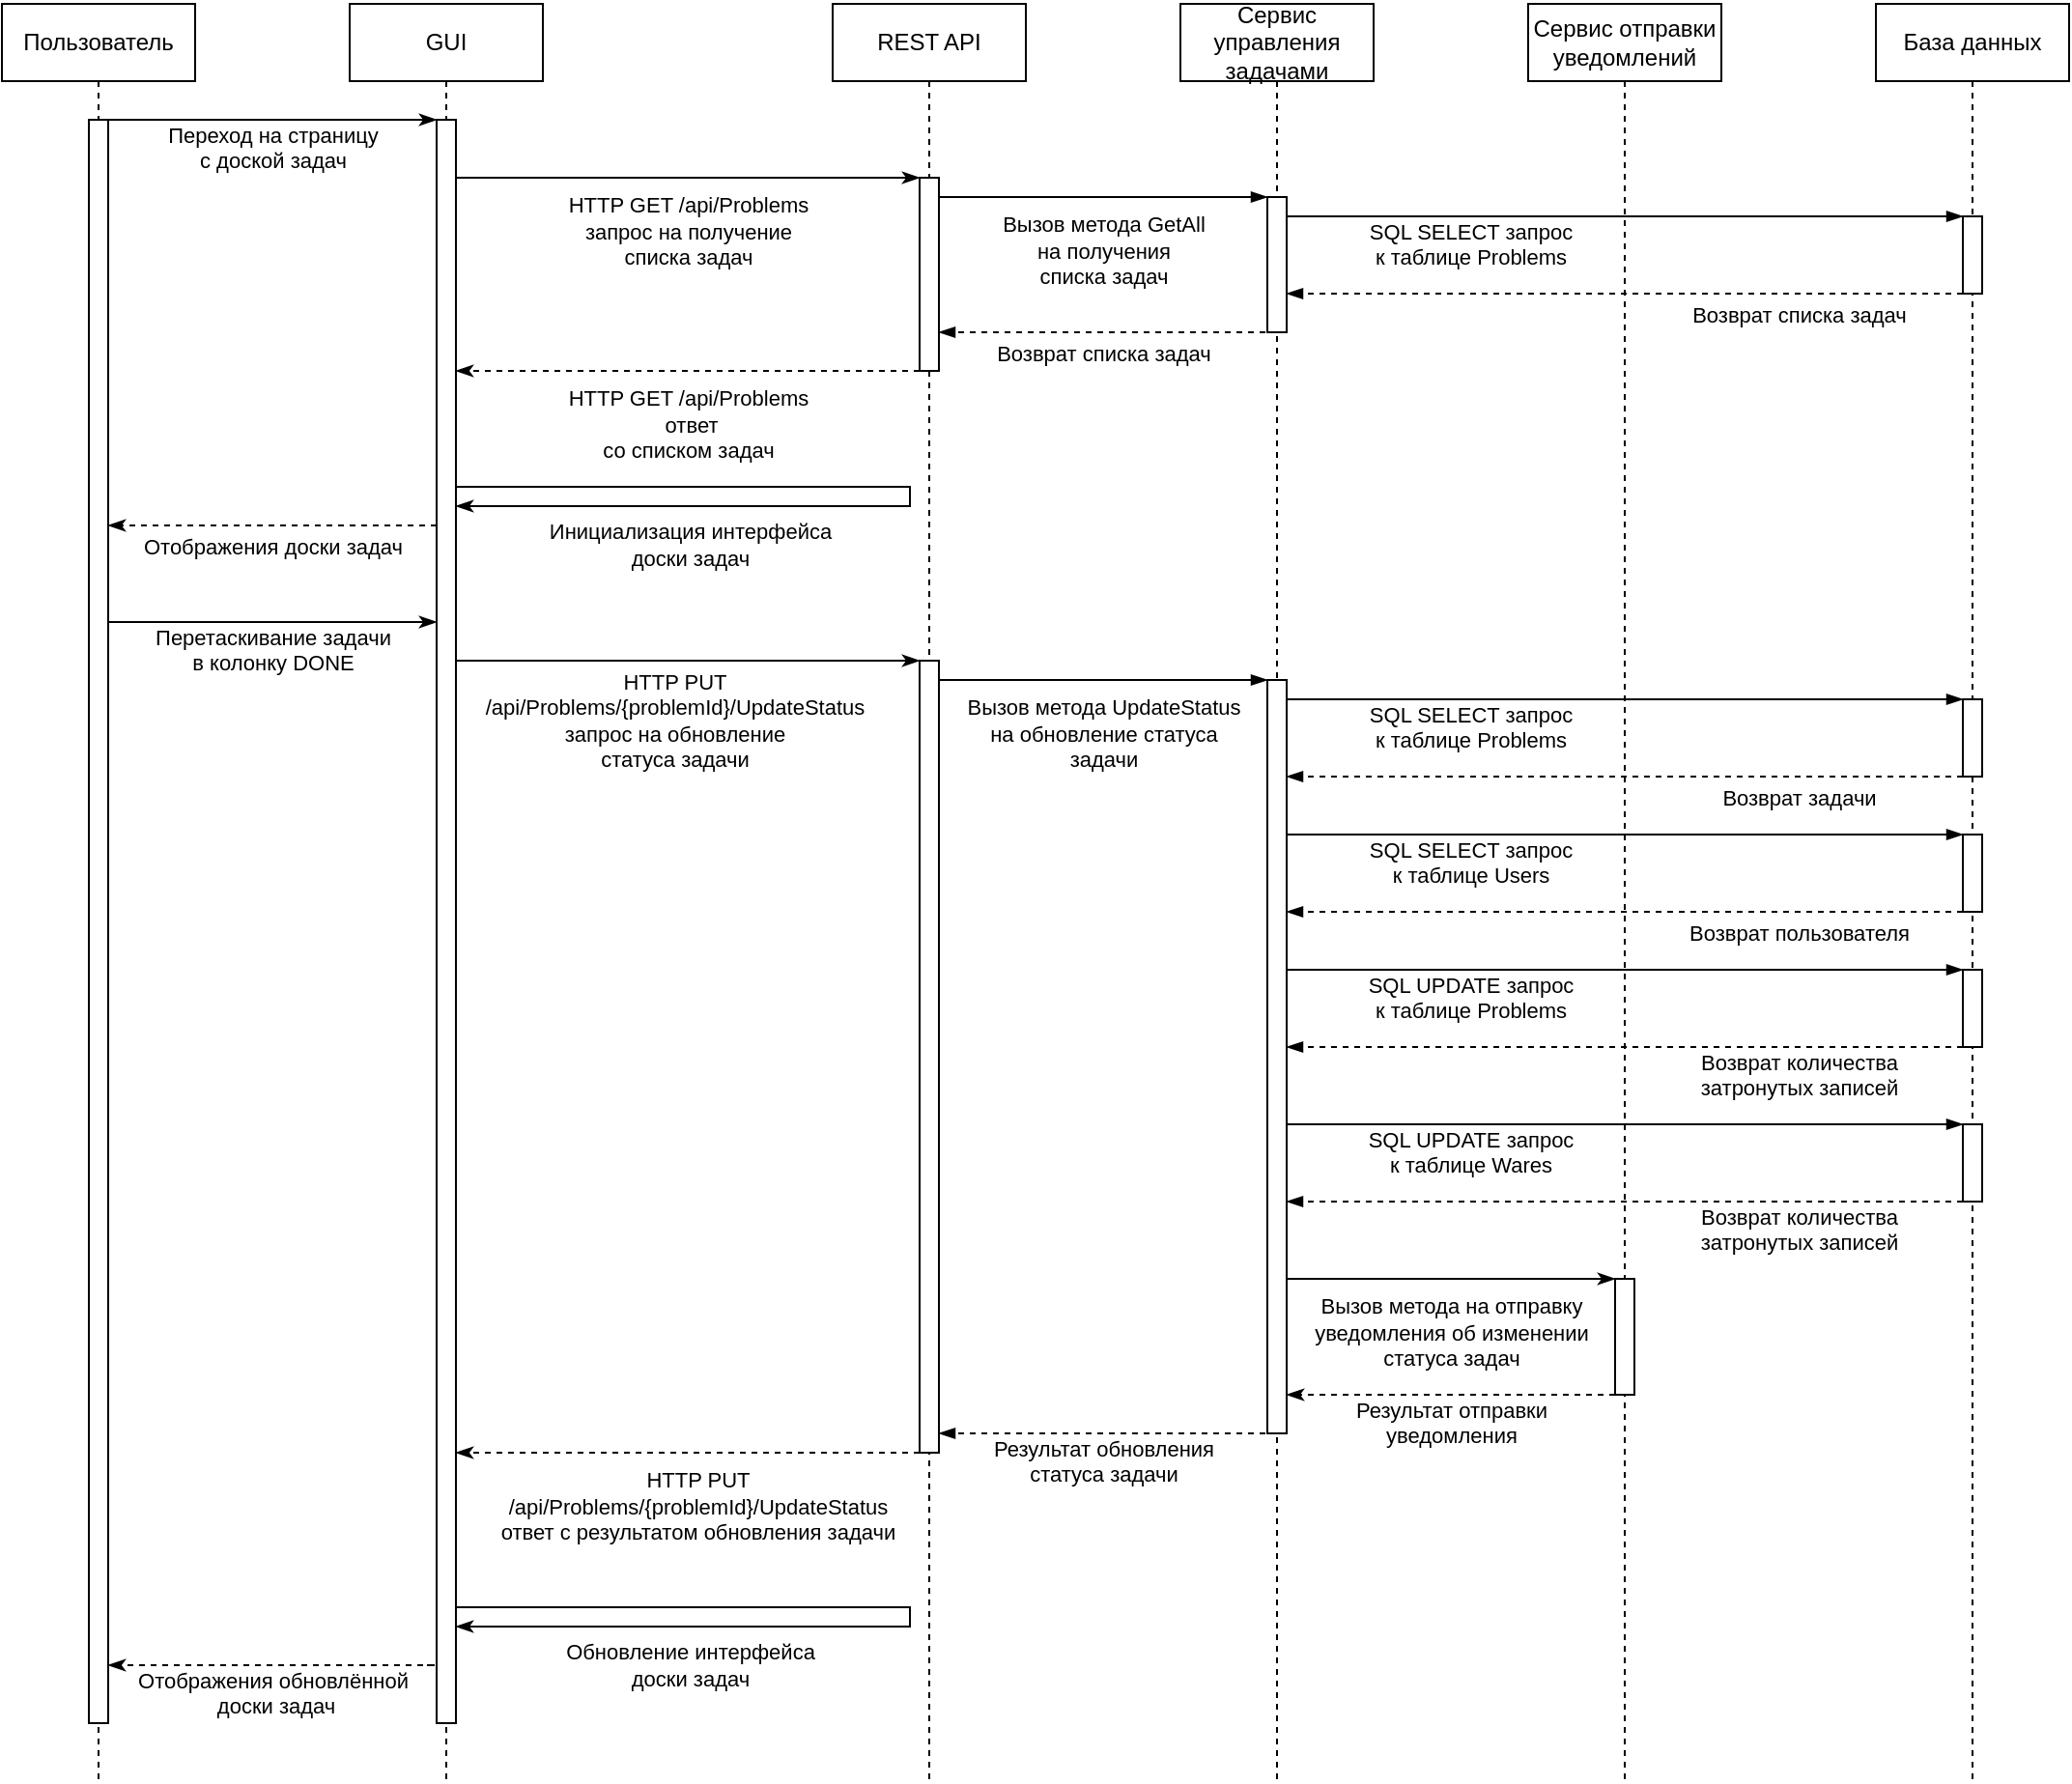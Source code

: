 <mxfile version="21.3.2" type="device">
  <diagram name="Страница 1" id="DM5A7a2sBH60GUnruqmK">
    <mxGraphModel dx="1644" dy="917" grid="0" gridSize="10" guides="1" tooltips="1" connect="1" arrows="1" fold="1" page="0" pageScale="1" pageWidth="1400" pageHeight="850" math="0" shadow="0">
      <root>
        <mxCell id="0" />
        <mxCell id="1" parent="0" />
        <mxCell id="uNYKcoVuDFgx-AQFCIqF-9" value="Пользователь" style="shape=umlLifeline;perimeter=lifelinePerimeter;whiteSpace=wrap;html=1;container=1;dropTarget=0;collapsible=0;recursiveResize=0;outlineConnect=0;portConstraint=eastwest;newEdgeStyle={&quot;edgeStyle&quot;:&quot;elbowEdgeStyle&quot;,&quot;elbow&quot;:&quot;vertical&quot;,&quot;curved&quot;:0,&quot;rounded&quot;:0};" parent="1" vertex="1">
          <mxGeometry x="190" y="160" width="100" height="920" as="geometry" />
        </mxCell>
        <mxCell id="uNYKcoVuDFgx-AQFCIqF-14" value="" style="html=1;points=[];perimeter=orthogonalPerimeter;outlineConnect=0;targetShapes=umlLifeline;portConstraint=eastwest;newEdgeStyle={&quot;edgeStyle&quot;:&quot;elbowEdgeStyle&quot;,&quot;elbow&quot;:&quot;vertical&quot;,&quot;curved&quot;:0,&quot;rounded&quot;:0};" parent="uNYKcoVuDFgx-AQFCIqF-9" vertex="1">
          <mxGeometry x="45" y="60" width="10" height="830" as="geometry" />
        </mxCell>
        <mxCell id="uNYKcoVuDFgx-AQFCIqF-10" value="GUI" style="shape=umlLifeline;perimeter=lifelinePerimeter;whiteSpace=wrap;html=1;container=1;dropTarget=0;collapsible=0;recursiveResize=0;outlineConnect=0;portConstraint=eastwest;newEdgeStyle={&quot;edgeStyle&quot;:&quot;elbowEdgeStyle&quot;,&quot;elbow&quot;:&quot;vertical&quot;,&quot;curved&quot;:0,&quot;rounded&quot;:0};" parent="1" vertex="1">
          <mxGeometry x="370" y="160" width="100" height="920" as="geometry" />
        </mxCell>
        <mxCell id="uNYKcoVuDFgx-AQFCIqF-15" value="" style="html=1;points=[];perimeter=orthogonalPerimeter;outlineConnect=0;targetShapes=umlLifeline;portConstraint=eastwest;newEdgeStyle={&quot;edgeStyle&quot;:&quot;elbowEdgeStyle&quot;,&quot;elbow&quot;:&quot;vertical&quot;,&quot;curved&quot;:0,&quot;rounded&quot;:0};" parent="uNYKcoVuDFgx-AQFCIqF-10" vertex="1">
          <mxGeometry x="45" y="60" width="10" height="830" as="geometry" />
        </mxCell>
        <mxCell id="uNYKcoVuDFgx-AQFCIqF-28" value="Инициализация интерфейса&lt;br&gt;доски задач" style="html=1;align=center;spacingLeft=2;endArrow=classicThin;rounded=0;edgeStyle=orthogonalEdgeStyle;curved=0;rounded=0;endFill=1;" parent="uNYKcoVuDFgx-AQFCIqF-10" source="uNYKcoVuDFgx-AQFCIqF-15" target="uNYKcoVuDFgx-AQFCIqF-15" edge="1">
          <mxGeometry x="0.5" y="20" relative="1" as="geometry">
            <mxPoint x="60" y="250" as="sourcePoint" />
            <Array as="points">
              <mxPoint x="290" y="250" />
              <mxPoint x="290" y="260" />
            </Array>
            <mxPoint x="70" y="280" as="targetPoint" />
            <mxPoint as="offset" />
          </mxGeometry>
        </mxCell>
        <mxCell id="OOK6wu0mRHpL1KG_avXk-13" value="Обновление интерфейса&lt;br&gt;доски задач" style="html=1;align=center;spacingLeft=2;endArrow=classicThin;rounded=0;edgeStyle=orthogonalEdgeStyle;curved=0;rounded=0;endFill=1;" edge="1" parent="uNYKcoVuDFgx-AQFCIqF-10" source="uNYKcoVuDFgx-AQFCIqF-15" target="uNYKcoVuDFgx-AQFCIqF-15">
          <mxGeometry x="0.5" y="20" relative="1" as="geometry">
            <mxPoint x="60" y="830" as="sourcePoint" />
            <Array as="points">
              <mxPoint x="290" y="830" />
              <mxPoint x="290" y="840" />
            </Array>
            <mxPoint x="60" y="840" as="targetPoint" />
            <mxPoint as="offset" />
          </mxGeometry>
        </mxCell>
        <mxCell id="uNYKcoVuDFgx-AQFCIqF-11" value="REST API" style="shape=umlLifeline;perimeter=lifelinePerimeter;whiteSpace=wrap;html=1;container=1;dropTarget=0;collapsible=0;recursiveResize=0;outlineConnect=0;portConstraint=eastwest;newEdgeStyle={&quot;edgeStyle&quot;:&quot;elbowEdgeStyle&quot;,&quot;elbow&quot;:&quot;vertical&quot;,&quot;curved&quot;:0,&quot;rounded&quot;:0};" parent="1" vertex="1">
          <mxGeometry x="620" y="160" width="100" height="920" as="geometry" />
        </mxCell>
        <mxCell id="uNYKcoVuDFgx-AQFCIqF-17" value="" style="html=1;points=[];perimeter=orthogonalPerimeter;outlineConnect=0;targetShapes=umlLifeline;portConstraint=eastwest;newEdgeStyle={&quot;edgeStyle&quot;:&quot;elbowEdgeStyle&quot;,&quot;elbow&quot;:&quot;vertical&quot;,&quot;curved&quot;:0,&quot;rounded&quot;:0};" parent="uNYKcoVuDFgx-AQFCIqF-11" vertex="1">
          <mxGeometry x="45" y="90" width="10" height="100" as="geometry" />
        </mxCell>
        <mxCell id="uNYKcoVuDFgx-AQFCIqF-32" value="" style="html=1;points=[];perimeter=orthogonalPerimeter;outlineConnect=0;targetShapes=umlLifeline;portConstraint=eastwest;newEdgeStyle={&quot;edgeStyle&quot;:&quot;elbowEdgeStyle&quot;,&quot;elbow&quot;:&quot;vertical&quot;,&quot;curved&quot;:0,&quot;rounded&quot;:0};" parent="uNYKcoVuDFgx-AQFCIqF-11" vertex="1">
          <mxGeometry x="45" y="340" width="10" height="410" as="geometry" />
        </mxCell>
        <mxCell id="uNYKcoVuDFgx-AQFCIqF-12" value="Сервис управления задачами" style="shape=umlLifeline;perimeter=lifelinePerimeter;whiteSpace=wrap;html=1;container=1;dropTarget=0;collapsible=0;recursiveResize=0;outlineConnect=0;portConstraint=eastwest;newEdgeStyle={&quot;edgeStyle&quot;:&quot;elbowEdgeStyle&quot;,&quot;elbow&quot;:&quot;vertical&quot;,&quot;curved&quot;:0,&quot;rounded&quot;:0};" parent="1" vertex="1">
          <mxGeometry x="800" y="160" width="100" height="920" as="geometry" />
        </mxCell>
        <mxCell id="uNYKcoVuDFgx-AQFCIqF-20" value="" style="html=1;points=[];perimeter=orthogonalPerimeter;outlineConnect=0;targetShapes=umlLifeline;portConstraint=eastwest;newEdgeStyle={&quot;edgeStyle&quot;:&quot;elbowEdgeStyle&quot;,&quot;elbow&quot;:&quot;vertical&quot;,&quot;curved&quot;:0,&quot;rounded&quot;:0};" parent="uNYKcoVuDFgx-AQFCIqF-12" vertex="1">
          <mxGeometry x="45" y="100" width="10" height="70" as="geometry" />
        </mxCell>
        <mxCell id="uNYKcoVuDFgx-AQFCIqF-33" value="" style="html=1;points=[];perimeter=orthogonalPerimeter;outlineConnect=0;targetShapes=umlLifeline;portConstraint=eastwest;newEdgeStyle={&quot;edgeStyle&quot;:&quot;elbowEdgeStyle&quot;,&quot;elbow&quot;:&quot;vertical&quot;,&quot;curved&quot;:0,&quot;rounded&quot;:0};" parent="uNYKcoVuDFgx-AQFCIqF-12" vertex="1">
          <mxGeometry x="45" y="350" width="10" height="390" as="geometry" />
        </mxCell>
        <mxCell id="uNYKcoVuDFgx-AQFCIqF-13" value="База данных" style="shape=umlLifeline;perimeter=lifelinePerimeter;whiteSpace=wrap;html=1;container=1;dropTarget=0;collapsible=0;recursiveResize=0;outlineConnect=0;portConstraint=eastwest;newEdgeStyle={&quot;edgeStyle&quot;:&quot;elbowEdgeStyle&quot;,&quot;elbow&quot;:&quot;vertical&quot;,&quot;curved&quot;:0,&quot;rounded&quot;:0};" parent="1" vertex="1">
          <mxGeometry x="1160" y="160" width="100" height="920" as="geometry" />
        </mxCell>
        <mxCell id="uNYKcoVuDFgx-AQFCIqF-22" value="" style="html=1;points=[];perimeter=orthogonalPerimeter;outlineConnect=0;targetShapes=umlLifeline;portConstraint=eastwest;newEdgeStyle={&quot;edgeStyle&quot;:&quot;elbowEdgeStyle&quot;,&quot;elbow&quot;:&quot;vertical&quot;,&quot;curved&quot;:0,&quot;rounded&quot;:0};" parent="uNYKcoVuDFgx-AQFCIqF-13" vertex="1">
          <mxGeometry x="45" y="110" width="10" height="40" as="geometry" />
        </mxCell>
        <mxCell id="uNYKcoVuDFgx-AQFCIqF-35" value="" style="html=1;points=[];perimeter=orthogonalPerimeter;outlineConnect=0;targetShapes=umlLifeline;portConstraint=eastwest;newEdgeStyle={&quot;edgeStyle&quot;:&quot;elbowEdgeStyle&quot;,&quot;elbow&quot;:&quot;vertical&quot;,&quot;curved&quot;:0,&quot;rounded&quot;:0};" parent="uNYKcoVuDFgx-AQFCIqF-13" vertex="1">
          <mxGeometry x="45" y="360" width="10" height="40" as="geometry" />
        </mxCell>
        <mxCell id="uNYKcoVuDFgx-AQFCIqF-38" value="" style="html=1;points=[];perimeter=orthogonalPerimeter;outlineConnect=0;targetShapes=umlLifeline;portConstraint=eastwest;newEdgeStyle={&quot;edgeStyle&quot;:&quot;elbowEdgeStyle&quot;,&quot;elbow&quot;:&quot;vertical&quot;,&quot;curved&quot;:0,&quot;rounded&quot;:0};" parent="uNYKcoVuDFgx-AQFCIqF-13" vertex="1">
          <mxGeometry x="45" y="430" width="10" height="40" as="geometry" />
        </mxCell>
        <mxCell id="OOK6wu0mRHpL1KG_avXk-1" value="" style="html=1;points=[];perimeter=orthogonalPerimeter;outlineConnect=0;targetShapes=umlLifeline;portConstraint=eastwest;newEdgeStyle={&quot;edgeStyle&quot;:&quot;elbowEdgeStyle&quot;,&quot;elbow&quot;:&quot;vertical&quot;,&quot;curved&quot;:0,&quot;rounded&quot;:0};" vertex="1" parent="uNYKcoVuDFgx-AQFCIqF-13">
          <mxGeometry x="45" y="500" width="10" height="40" as="geometry" />
        </mxCell>
        <mxCell id="OOK6wu0mRHpL1KG_avXk-7" value="" style="html=1;points=[];perimeter=orthogonalPerimeter;outlineConnect=0;targetShapes=umlLifeline;portConstraint=eastwest;newEdgeStyle={&quot;edgeStyle&quot;:&quot;elbowEdgeStyle&quot;,&quot;elbow&quot;:&quot;vertical&quot;,&quot;curved&quot;:0,&quot;rounded&quot;:0};" vertex="1" parent="uNYKcoVuDFgx-AQFCIqF-13">
          <mxGeometry x="45" y="580" width="10" height="40" as="geometry" />
        </mxCell>
        <mxCell id="uNYKcoVuDFgx-AQFCIqF-16" value="Переход на страницу &lt;br&gt;с доской задач" style="html=1;verticalAlign=bottom;endArrow=classicThin;edgeStyle=elbowEdgeStyle;elbow=vertical;curved=0;rounded=0;endFill=1;" parent="1" source="uNYKcoVuDFgx-AQFCIqF-14" target="uNYKcoVuDFgx-AQFCIqF-15" edge="1">
          <mxGeometry y="-30" width="80" relative="1" as="geometry">
            <mxPoint x="260" y="240" as="sourcePoint" />
            <mxPoint x="340" y="240" as="targetPoint" />
            <Array as="points">
              <mxPoint x="320" y="220" />
              <mxPoint x="290" y="240" />
            </Array>
            <mxPoint as="offset" />
          </mxGeometry>
        </mxCell>
        <mxCell id="uNYKcoVuDFgx-AQFCIqF-18" value="HTTP GET /api/Problems&lt;br&gt;запрос на получение &lt;br&gt;списка задач" style="html=1;verticalAlign=bottom;endArrow=classicThin;edgeStyle=elbowEdgeStyle;elbow=vertical;curved=0;rounded=0;endFill=1;" parent="1" source="uNYKcoVuDFgx-AQFCIqF-15" target="uNYKcoVuDFgx-AQFCIqF-17" edge="1">
          <mxGeometry y="-50" width="80" relative="1" as="geometry">
            <mxPoint x="500" y="250" as="sourcePoint" />
            <mxPoint x="660" y="250" as="targetPoint" />
            <Array as="points">
              <mxPoint x="575" y="250" />
              <mxPoint x="545" y="270" />
            </Array>
            <mxPoint as="offset" />
          </mxGeometry>
        </mxCell>
        <mxCell id="uNYKcoVuDFgx-AQFCIqF-19" value="Сервис отправки уведомлений" style="shape=umlLifeline;perimeter=lifelinePerimeter;whiteSpace=wrap;html=1;container=1;dropTarget=0;collapsible=0;recursiveResize=0;outlineConnect=0;portConstraint=eastwest;newEdgeStyle={&quot;edgeStyle&quot;:&quot;elbowEdgeStyle&quot;,&quot;elbow&quot;:&quot;vertical&quot;,&quot;curved&quot;:0,&quot;rounded&quot;:0};" parent="1" vertex="1">
          <mxGeometry x="980" y="160" width="100" height="920" as="geometry" />
        </mxCell>
        <mxCell id="OOK6wu0mRHpL1KG_avXk-5" value="" style="html=1;points=[];perimeter=orthogonalPerimeter;outlineConnect=0;targetShapes=umlLifeline;portConstraint=eastwest;newEdgeStyle={&quot;edgeStyle&quot;:&quot;elbowEdgeStyle&quot;,&quot;elbow&quot;:&quot;vertical&quot;,&quot;curved&quot;:0,&quot;rounded&quot;:0};" vertex="1" parent="uNYKcoVuDFgx-AQFCIqF-19">
          <mxGeometry x="45" y="660" width="10" height="60" as="geometry" />
        </mxCell>
        <mxCell id="uNYKcoVuDFgx-AQFCIqF-21" value="Вызов метода&amp;nbsp;GetAll&lt;br&gt;на получения &lt;br&gt;списка задач" style="html=1;verticalAlign=bottom;endArrow=blockThin;edgeStyle=elbowEdgeStyle;elbow=vertical;curved=0;rounded=0;endFill=1;" parent="1" source="uNYKcoVuDFgx-AQFCIqF-17" target="uNYKcoVuDFgx-AQFCIqF-20" edge="1">
          <mxGeometry x="-0.002" y="-50" width="80" relative="1" as="geometry">
            <mxPoint x="680" y="260" as="sourcePoint" />
            <mxPoint x="840" y="260" as="targetPoint" />
            <Array as="points">
              <mxPoint x="750" y="260" />
              <mxPoint x="720" y="280" />
            </Array>
            <mxPoint as="offset" />
          </mxGeometry>
        </mxCell>
        <mxCell id="uNYKcoVuDFgx-AQFCIqF-23" value="SQL SELECT запрос&lt;br&gt;к таблице Problems" style="html=1;verticalAlign=bottom;endArrow=blockThin;edgeStyle=elbowEdgeStyle;elbow=vertical;curved=0;rounded=0;endFill=1;" parent="1" source="uNYKcoVuDFgx-AQFCIqF-20" target="uNYKcoVuDFgx-AQFCIqF-22" edge="1">
          <mxGeometry x="-0.457" y="-30" width="80" relative="1" as="geometry">
            <mxPoint x="920" y="270" as="sourcePoint" />
            <mxPoint x="1200" y="270" as="targetPoint" />
            <Array as="points">
              <mxPoint x="1105" y="270" />
              <mxPoint x="1075" y="290" />
            </Array>
            <mxPoint as="offset" />
          </mxGeometry>
        </mxCell>
        <mxCell id="uNYKcoVuDFgx-AQFCIqF-24" value="Возврат списка задач" style="html=1;verticalAlign=bottom;endArrow=blockThin;edgeStyle=elbowEdgeStyle;elbow=vertical;curved=0;rounded=0;endFill=1;dashed=1;" parent="1" source="uNYKcoVuDFgx-AQFCIqF-22" target="uNYKcoVuDFgx-AQFCIqF-20" edge="1">
          <mxGeometry x="-0.514" y="20" width="80" relative="1" as="geometry">
            <mxPoint x="1200.0" y="310" as="sourcePoint" />
            <mxPoint x="1030.0" y="310" as="targetPoint" />
            <Array as="points">
              <mxPoint x="1125.0" y="310" />
              <mxPoint x="1155.0" y="330" />
            </Array>
            <mxPoint as="offset" />
          </mxGeometry>
        </mxCell>
        <mxCell id="uNYKcoVuDFgx-AQFCIqF-25" value="Возврат списка задач" style="html=1;verticalAlign=bottom;endArrow=blockThin;edgeStyle=elbowEdgeStyle;elbow=vertical;curved=0;rounded=0;endFill=1;dashed=1;" parent="1" target="uNYKcoVuDFgx-AQFCIqF-17" edge="1">
          <mxGeometry x="0.029" y="20" width="80" relative="1" as="geometry">
            <mxPoint x="850" y="330" as="sourcePoint" />
            <mxPoint x="680" y="330" as="targetPoint" />
            <Array as="points">
              <mxPoint x="850.0" y="330" />
              <mxPoint x="880.0" y="350" />
            </Array>
            <mxPoint as="offset" />
          </mxGeometry>
        </mxCell>
        <mxCell id="uNYKcoVuDFgx-AQFCIqF-26" value="HTTP GET /api/Problems&lt;br&gt;&amp;nbsp;ответ &lt;br&gt;со списком задач" style="html=1;verticalAlign=bottom;endArrow=classicThin;edgeStyle=elbowEdgeStyle;elbow=vertical;curved=0;rounded=0;endFill=1;dashed=1;" parent="1" target="uNYKcoVuDFgx-AQFCIqF-15" edge="1">
          <mxGeometry y="50" width="80" relative="1" as="geometry">
            <mxPoint x="665" y="350" as="sourcePoint" />
            <mxPoint x="500" y="350" as="targetPoint" />
            <Array as="points">
              <mxPoint x="665.0" y="350" />
              <mxPoint x="695.0" y="370" />
            </Array>
            <mxPoint as="offset" />
          </mxGeometry>
        </mxCell>
        <mxCell id="uNYKcoVuDFgx-AQFCIqF-29" value="Отображения доски задач" style="html=1;verticalAlign=bottom;endArrow=classicThin;edgeStyle=elbowEdgeStyle;elbow=vertical;curved=0;rounded=0;endFill=1;dashed=1;" parent="1" source="uNYKcoVuDFgx-AQFCIqF-15" target="uNYKcoVuDFgx-AQFCIqF-14" edge="1">
          <mxGeometry y="20" width="80" relative="1" as="geometry">
            <mxPoint x="410" y="430" as="sourcePoint" />
            <mxPoint x="240" y="430" as="targetPoint" />
            <Array as="points">
              <mxPoint x="410.0" y="430" />
              <mxPoint x="440.0" y="450" />
            </Array>
            <mxPoint as="offset" />
          </mxGeometry>
        </mxCell>
        <mxCell id="uNYKcoVuDFgx-AQFCIqF-30" value="Перетаскивание задачи &lt;br&gt;в колонку DONE" style="html=1;verticalAlign=bottom;endArrow=classicThin;edgeStyle=elbowEdgeStyle;elbow=vertical;curved=0;rounded=0;endFill=1;" parent="1" source="uNYKcoVuDFgx-AQFCIqF-14" target="uNYKcoVuDFgx-AQFCIqF-15" edge="1">
          <mxGeometry y="-30" width="80" relative="1" as="geometry">
            <mxPoint x="250" y="480" as="sourcePoint" />
            <mxPoint x="410" y="480" as="targetPoint" />
            <Array as="points">
              <mxPoint x="325" y="480" />
              <mxPoint x="295" y="500" />
            </Array>
            <mxPoint as="offset" />
          </mxGeometry>
        </mxCell>
        <mxCell id="uNYKcoVuDFgx-AQFCIqF-31" value="HTTP PUT &lt;br&gt;/api/Problems/{problemId}/UpdateStatus&lt;br&gt;запрос на обновление &lt;br&gt;статуса задачи" style="html=1;verticalAlign=bottom;endArrow=classicThin;edgeStyle=elbowEdgeStyle;elbow=vertical;curved=0;rounded=0;endFill=1;" parent="1" source="uNYKcoVuDFgx-AQFCIqF-15" target="uNYKcoVuDFgx-AQFCIqF-32" edge="1">
          <mxGeometry x="-0.059" y="-60" width="80" relative="1" as="geometry">
            <mxPoint x="490" y="500" as="sourcePoint" />
            <mxPoint x="660" y="500" as="targetPoint" />
            <Array as="points">
              <mxPoint x="570" y="500" />
              <mxPoint x="540" y="520" />
            </Array>
            <mxPoint as="offset" />
          </mxGeometry>
        </mxCell>
        <mxCell id="uNYKcoVuDFgx-AQFCIqF-34" value="Вызов метода UpdateStatus&lt;br&gt;на обновление статуса&lt;br&gt;задачи" style="html=1;verticalAlign=bottom;endArrow=blockThin;edgeStyle=elbowEdgeStyle;elbow=vertical;curved=0;rounded=0;endFill=1;" parent="1" source="uNYKcoVuDFgx-AQFCIqF-32" target="uNYKcoVuDFgx-AQFCIqF-33" edge="1">
          <mxGeometry y="-50" width="80" relative="1" as="geometry">
            <mxPoint x="700" y="510" as="sourcePoint" />
            <mxPoint x="840" y="510" as="targetPoint" />
            <Array as="points">
              <mxPoint x="745" y="510" />
              <mxPoint x="715" y="530" />
            </Array>
            <mxPoint as="offset" />
          </mxGeometry>
        </mxCell>
        <mxCell id="uNYKcoVuDFgx-AQFCIqF-36" value="SQL SELECT запрос&lt;br&gt;к таблице Problems" style="html=1;verticalAlign=bottom;endArrow=blockThin;edgeStyle=elbowEdgeStyle;elbow=vertical;curved=0;rounded=0;endFill=1;" parent="1" source="uNYKcoVuDFgx-AQFCIqF-33" target="uNYKcoVuDFgx-AQFCIqF-35" edge="1">
          <mxGeometry x="-0.457" y="-30" width="80" relative="1" as="geometry">
            <mxPoint x="865" y="520" as="sourcePoint" />
            <mxPoint x="1190" y="520" as="targetPoint" />
            <Array as="points">
              <mxPoint x="1115" y="520" />
              <mxPoint x="1085" y="540" />
            </Array>
            <mxPoint as="offset" />
          </mxGeometry>
        </mxCell>
        <mxCell id="uNYKcoVuDFgx-AQFCIqF-37" value="Возврат задачи" style="html=1;verticalAlign=bottom;endArrow=blockThin;edgeStyle=elbowEdgeStyle;elbow=vertical;curved=0;rounded=0;endFill=1;dashed=1;" parent="1" source="uNYKcoVuDFgx-AQFCIqF-35" target="uNYKcoVuDFgx-AQFCIqF-33" edge="1">
          <mxGeometry x="-0.514" y="20" width="80" relative="1" as="geometry">
            <mxPoint x="1200" y="560" as="sourcePoint" />
            <mxPoint x="860" y="560" as="targetPoint" />
            <Array as="points">
              <mxPoint x="1120.0" y="560" />
              <mxPoint x="1150.0" y="580" />
            </Array>
            <mxPoint as="offset" />
          </mxGeometry>
        </mxCell>
        <mxCell id="uNYKcoVuDFgx-AQFCIqF-39" value="SQL SELECT запрос&lt;br&gt;к таблице Users" style="html=1;verticalAlign=bottom;endArrow=blockThin;edgeStyle=elbowEdgeStyle;elbow=vertical;curved=0;rounded=0;endFill=1;" parent="1" source="uNYKcoVuDFgx-AQFCIqF-33" target="uNYKcoVuDFgx-AQFCIqF-38" edge="1">
          <mxGeometry x="-0.457" y="-30" width="80" relative="1" as="geometry">
            <mxPoint x="870" y="590" as="sourcePoint" />
            <mxPoint x="1200" y="590" as="targetPoint" />
            <Array as="points">
              <mxPoint x="1130" y="590" />
              <mxPoint x="1100" y="610" />
            </Array>
            <mxPoint as="offset" />
          </mxGeometry>
        </mxCell>
        <mxCell id="uNYKcoVuDFgx-AQFCIqF-40" value="Возврат пользователя" style="html=1;verticalAlign=bottom;endArrow=blockThin;edgeStyle=elbowEdgeStyle;elbow=vertical;curved=0;rounded=0;endFill=1;dashed=1;" parent="1" source="uNYKcoVuDFgx-AQFCIqF-38" target="uNYKcoVuDFgx-AQFCIqF-33" edge="1">
          <mxGeometry x="-0.514" y="20" width="80" relative="1" as="geometry">
            <mxPoint x="1200" y="630" as="sourcePoint" />
            <mxPoint x="860" y="630" as="targetPoint" />
            <Array as="points">
              <mxPoint x="1115.0" y="630" />
              <mxPoint x="1145.0" y="650" />
            </Array>
            <mxPoint as="offset" />
          </mxGeometry>
        </mxCell>
        <mxCell id="OOK6wu0mRHpL1KG_avXk-3" value="SQL UPDATE запрос&lt;br&gt;к таблице Problems" style="html=1;verticalAlign=bottom;endArrow=blockThin;edgeStyle=elbowEdgeStyle;elbow=vertical;curved=0;rounded=0;endFill=1;" edge="1" parent="1" source="uNYKcoVuDFgx-AQFCIqF-33" target="OOK6wu0mRHpL1KG_avXk-1">
          <mxGeometry x="-0.457" y="-30" width="80" relative="1" as="geometry">
            <mxPoint x="870" y="660" as="sourcePoint" />
            <mxPoint x="1200" y="660" as="targetPoint" />
            <Array as="points">
              <mxPoint x="1145" y="660" />
              <mxPoint x="1115" y="680" />
            </Array>
            <mxPoint as="offset" />
          </mxGeometry>
        </mxCell>
        <mxCell id="OOK6wu0mRHpL1KG_avXk-4" value="Возврат количества &lt;br&gt;затронутых записей" style="html=1;verticalAlign=bottom;endArrow=blockThin;edgeStyle=elbowEdgeStyle;elbow=vertical;curved=0;rounded=0;endFill=1;dashed=1;" edge="1" parent="1" source="OOK6wu0mRHpL1KG_avXk-1" target="uNYKcoVuDFgx-AQFCIqF-33">
          <mxGeometry x="-0.514" y="30" width="80" relative="1" as="geometry">
            <mxPoint x="1190" y="700" as="sourcePoint" />
            <mxPoint x="870" y="700" as="targetPoint" />
            <Array as="points">
              <mxPoint x="1130.0" y="700" />
              <mxPoint x="1160.0" y="720" />
            </Array>
            <mxPoint as="offset" />
          </mxGeometry>
        </mxCell>
        <mxCell id="OOK6wu0mRHpL1KG_avXk-6" value="Вызов метода на отправку &lt;br&gt;уведомления об изменении&lt;br&gt;статуса задач" style="html=1;verticalAlign=bottom;endArrow=classicThin;edgeStyle=elbowEdgeStyle;elbow=vertical;curved=0;rounded=0;endFill=1;" edge="1" parent="1" source="uNYKcoVuDFgx-AQFCIqF-33" target="OOK6wu0mRHpL1KG_avXk-5">
          <mxGeometry y="-50" width="80" relative="1" as="geometry">
            <mxPoint x="880" y="730" as="sourcePoint" />
            <mxPoint x="1020" y="730" as="targetPoint" />
            <Array as="points">
              <mxPoint x="910" y="820" />
              <mxPoint x="960" y="730" />
              <mxPoint x="930" y="750" />
            </Array>
            <mxPoint as="offset" />
          </mxGeometry>
        </mxCell>
        <mxCell id="OOK6wu0mRHpL1KG_avXk-8" value="SQL UPDATE запрос&lt;br&gt;к таблице Wares" style="html=1;verticalAlign=bottom;endArrow=blockThin;edgeStyle=elbowEdgeStyle;elbow=vertical;curved=0;rounded=0;endFill=1;" edge="1" parent="1" source="uNYKcoVuDFgx-AQFCIqF-33" target="OOK6wu0mRHpL1KG_avXk-7">
          <mxGeometry x="-0.457" y="-30" width="80" relative="1" as="geometry">
            <mxPoint x="860" y="740" as="sourcePoint" />
            <mxPoint x="1200" y="740" as="targetPoint" />
            <Array as="points">
              <mxPoint x="1140" y="740" />
              <mxPoint x="1110" y="760" />
            </Array>
            <mxPoint as="offset" />
          </mxGeometry>
        </mxCell>
        <mxCell id="OOK6wu0mRHpL1KG_avXk-9" value="Возврат количества &lt;br&gt;затронутых записей" style="html=1;verticalAlign=bottom;endArrow=blockThin;edgeStyle=elbowEdgeStyle;elbow=vertical;curved=0;rounded=0;endFill=1;dashed=1;" edge="1" parent="1" source="OOK6wu0mRHpL1KG_avXk-7" target="uNYKcoVuDFgx-AQFCIqF-33">
          <mxGeometry x="-0.514" y="30" width="80" relative="1" as="geometry">
            <mxPoint x="1200" y="780" as="sourcePoint" />
            <mxPoint x="860" y="780" as="targetPoint" />
            <Array as="points">
              <mxPoint x="1125.0" y="780" />
              <mxPoint x="1155.0" y="800" />
            </Array>
            <mxPoint as="offset" />
          </mxGeometry>
        </mxCell>
        <mxCell id="OOK6wu0mRHpL1KG_avXk-10" value="Результат отправки&lt;br&gt;уведомления" style="html=1;verticalAlign=bottom;endArrow=classicThin;edgeStyle=elbowEdgeStyle;elbow=vertical;curved=0;rounded=0;endFill=1;dashed=1;" edge="1" parent="1" source="OOK6wu0mRHpL1KG_avXk-5" target="uNYKcoVuDFgx-AQFCIqF-33">
          <mxGeometry y="30" width="80" relative="1" as="geometry">
            <mxPoint x="1020" y="880" as="sourcePoint" />
            <mxPoint x="860" y="880" as="targetPoint" />
            <Array as="points">
              <mxPoint x="940.0" y="880" />
              <mxPoint x="970.0" y="900" />
            </Array>
            <mxPoint as="offset" />
          </mxGeometry>
        </mxCell>
        <mxCell id="OOK6wu0mRHpL1KG_avXk-11" value="Результат обновления&lt;br&gt;статуса задачи" style="html=1;verticalAlign=bottom;endArrow=blockThin;edgeStyle=elbowEdgeStyle;elbow=vertical;curved=0;rounded=0;endFill=1;dashed=1;exitX=0.5;exitY=1;exitDx=0;exitDy=0;exitPerimeter=0;" edge="1" parent="1" source="uNYKcoVuDFgx-AQFCIqF-33" target="uNYKcoVuDFgx-AQFCIqF-32">
          <mxGeometry x="0.029" y="30" width="80" relative="1" as="geometry">
            <mxPoint x="840" y="900" as="sourcePoint" />
            <mxPoint x="680" y="900" as="targetPoint" />
            <Array as="points">
              <mxPoint x="760.0" y="900" />
              <mxPoint x="790.0" y="920" />
            </Array>
            <mxPoint as="offset" />
          </mxGeometry>
        </mxCell>
        <mxCell id="OOK6wu0mRHpL1KG_avXk-12" value="HTTP PUT&lt;br style=&quot;border-color: var(--border-color);&quot;&gt;/api/Problems/{problemId}/UpdateStatus&lt;br style=&quot;border-color: var(--border-color);&quot;&gt;ответ с результатом обновления задачи" style="html=1;verticalAlign=bottom;endArrow=classicThin;edgeStyle=elbowEdgeStyle;elbow=vertical;curved=0;rounded=0;endFill=1;dashed=1;" edge="1" parent="1" source="uNYKcoVuDFgx-AQFCIqF-32" target="uNYKcoVuDFgx-AQFCIqF-15">
          <mxGeometry x="-0.042" y="50" width="80" relative="1" as="geometry">
            <mxPoint x="660" y="910" as="sourcePoint" />
            <mxPoint x="430" y="910" as="targetPoint" />
            <Array as="points">
              <mxPoint x="660.0" y="910" />
              <mxPoint x="690.0" y="930" />
            </Array>
            <mxPoint as="offset" />
          </mxGeometry>
        </mxCell>
        <mxCell id="OOK6wu0mRHpL1KG_avXk-15" value="Отображения обновлённой&lt;br&gt;&amp;nbsp;доски задач" style="html=1;verticalAlign=bottom;endArrow=classicThin;edgeStyle=elbowEdgeStyle;elbow=vertical;curved=0;rounded=0;endFill=1;dashed=1;" edge="1" parent="1" target="uNYKcoVuDFgx-AQFCIqF-14">
          <mxGeometry x="0.029" y="30" width="80" relative="1" as="geometry">
            <mxPoint x="410" y="1020" as="sourcePoint" />
            <mxPoint x="250" y="1020" as="targetPoint" />
            <Array as="points">
              <mxPoint x="415.0" y="1020" />
              <mxPoint x="445.0" y="1040" />
            </Array>
            <mxPoint as="offset" />
          </mxGeometry>
        </mxCell>
      </root>
    </mxGraphModel>
  </diagram>
</mxfile>
